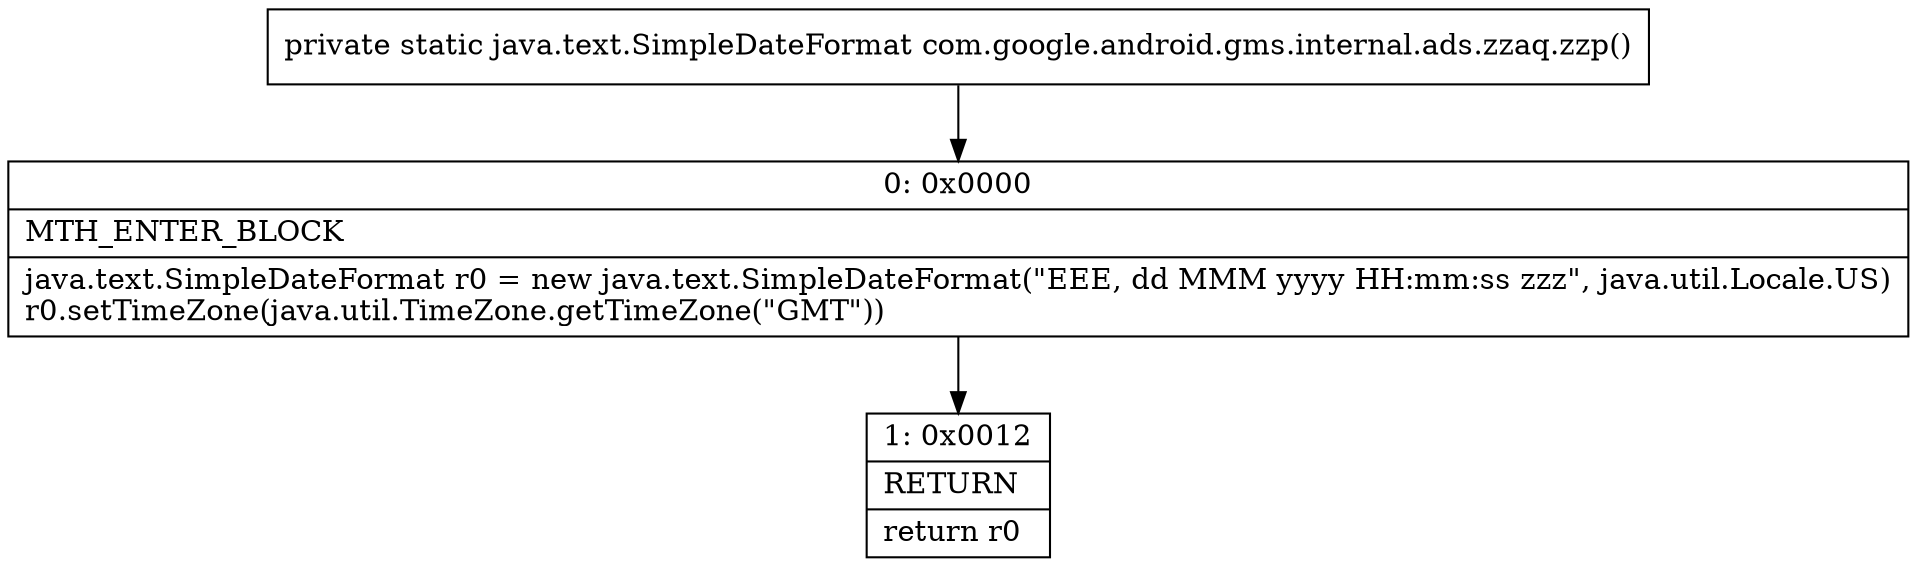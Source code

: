 digraph "CFG forcom.google.android.gms.internal.ads.zzaq.zzp()Ljava\/text\/SimpleDateFormat;" {
Node_0 [shape=record,label="{0\:\ 0x0000|MTH_ENTER_BLOCK\l|java.text.SimpleDateFormat r0 = new java.text.SimpleDateFormat(\"EEE, dd MMM yyyy HH:mm:ss zzz\", java.util.Locale.US)\lr0.setTimeZone(java.util.TimeZone.getTimeZone(\"GMT\"))\l}"];
Node_1 [shape=record,label="{1\:\ 0x0012|RETURN\l|return r0\l}"];
MethodNode[shape=record,label="{private static java.text.SimpleDateFormat com.google.android.gms.internal.ads.zzaq.zzp() }"];
MethodNode -> Node_0;
Node_0 -> Node_1;
}

